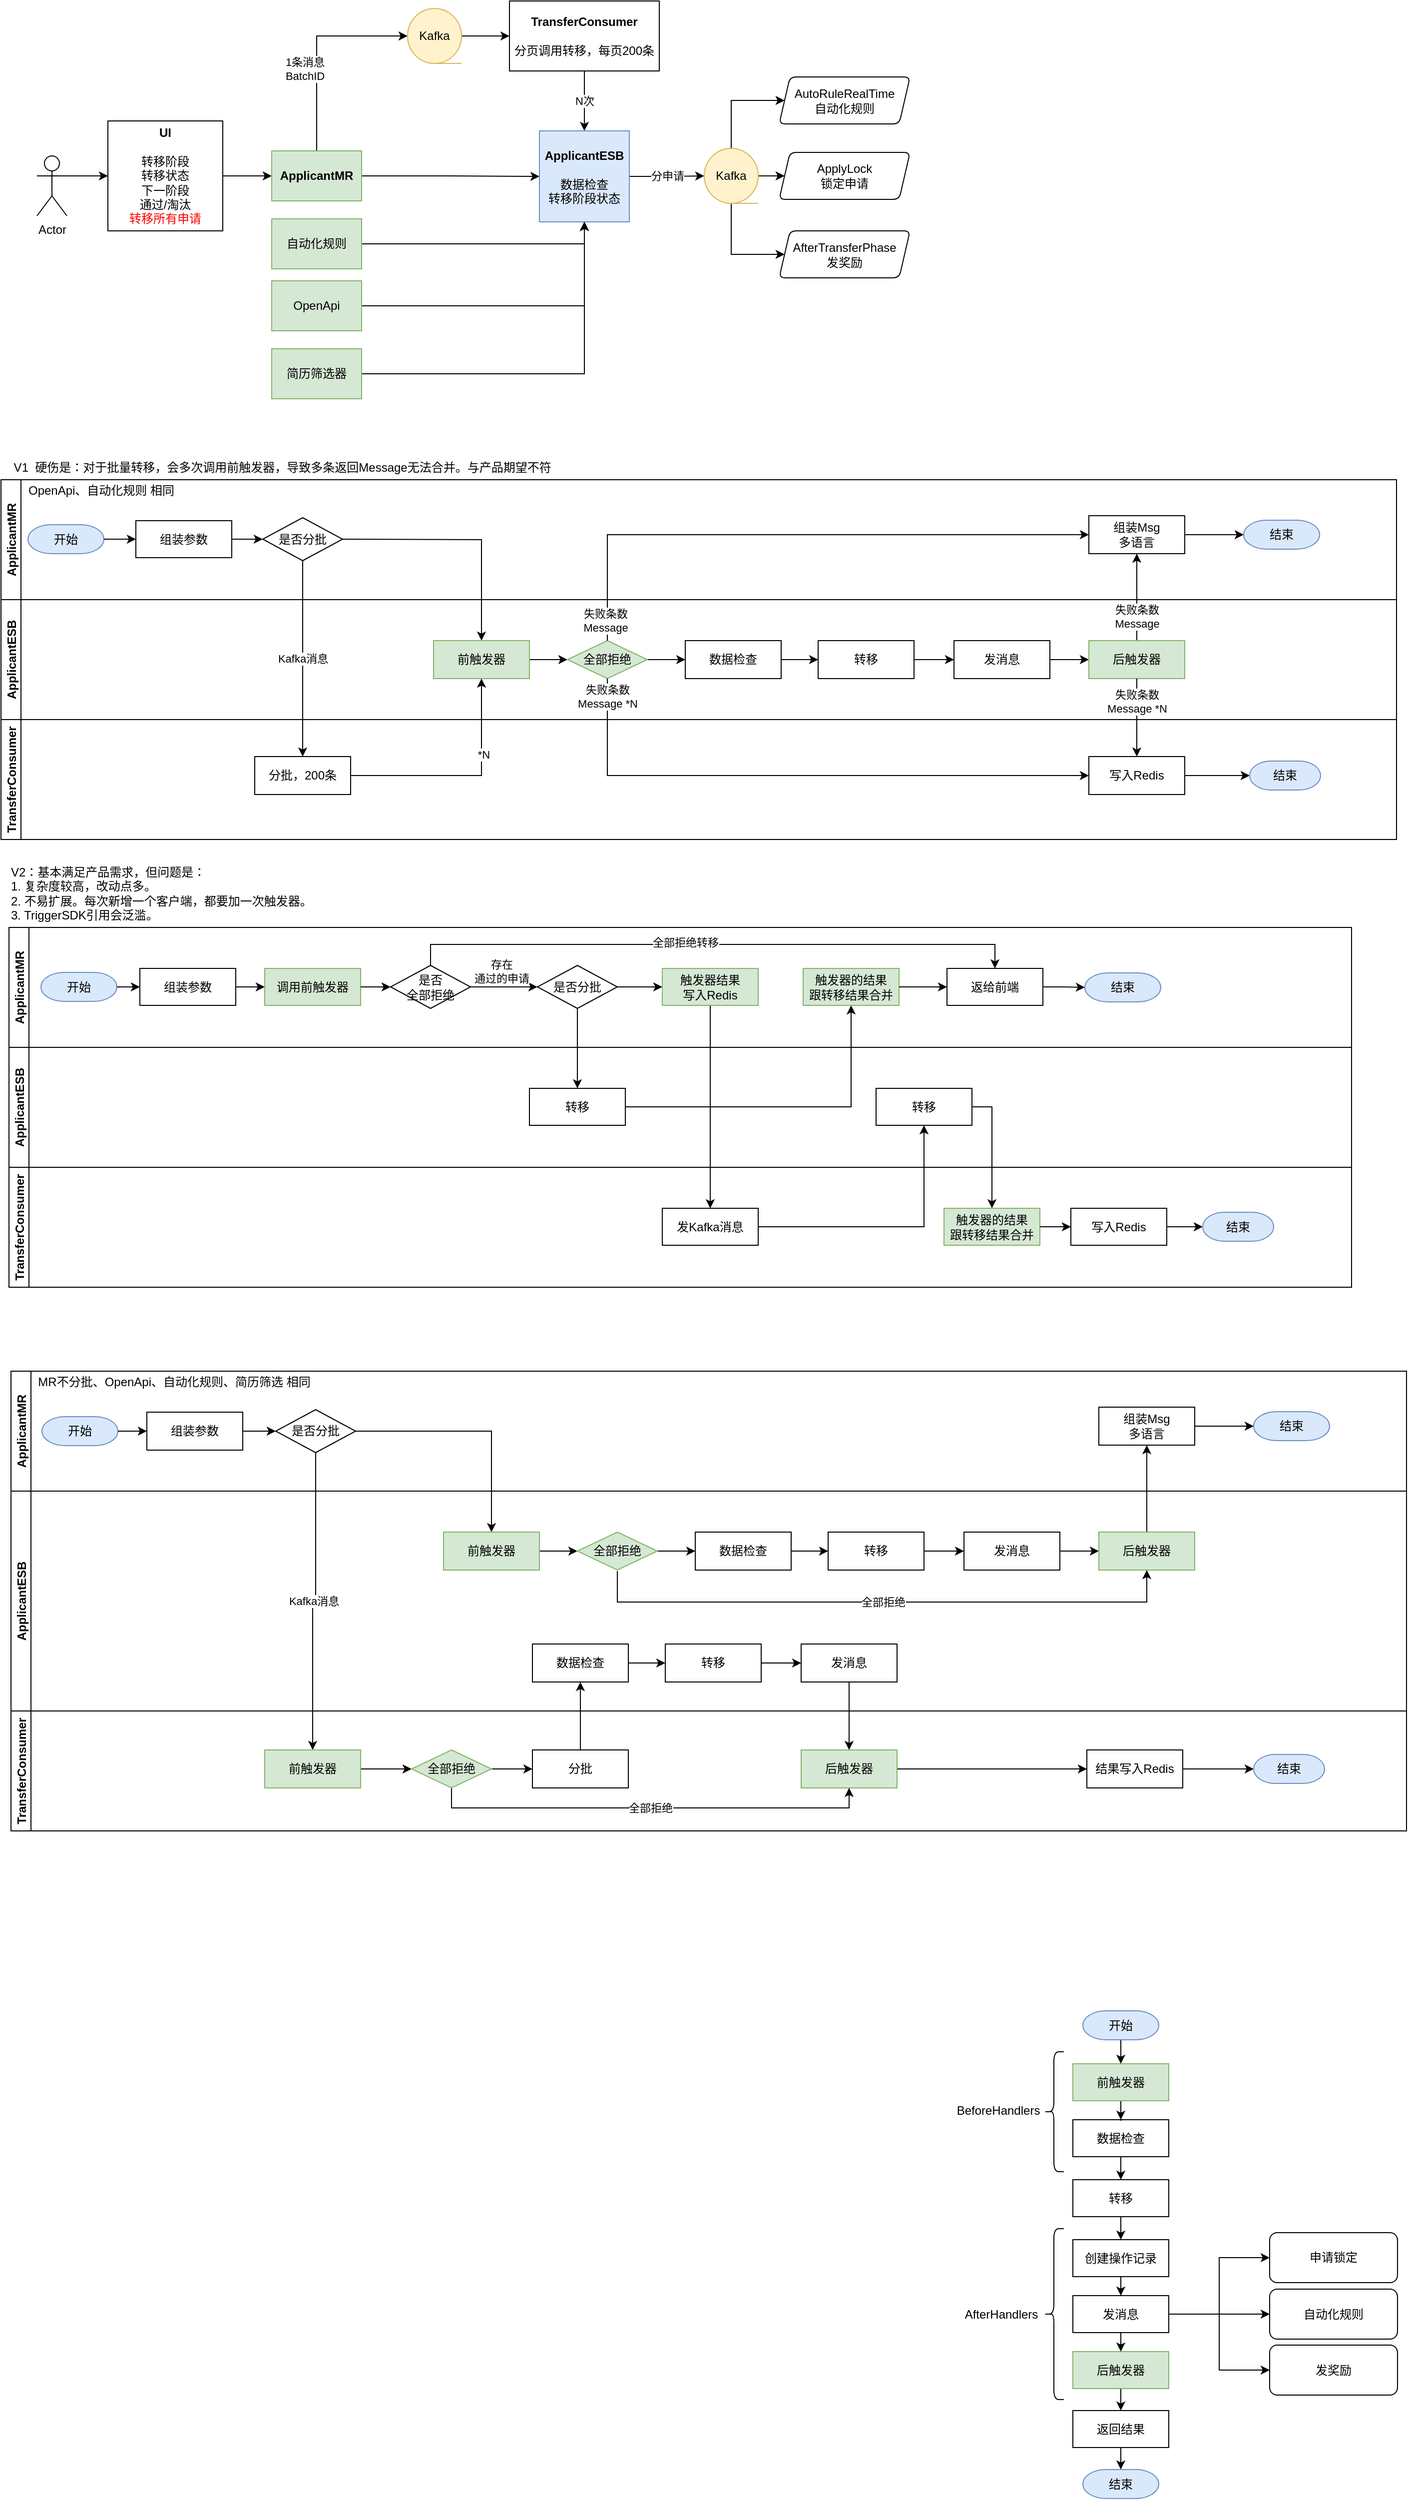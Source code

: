 <mxfile version="14.2.9" type="github">
  <diagram id="pNTDshuj_nLLdsMrF4MN" name="Page-1">
    <mxGraphModel dx="1422" dy="762" grid="0" gridSize="10" guides="1" tooltips="1" connect="1" arrows="1" fold="1" page="1" pageScale="1" pageWidth="2339" pageHeight="3300" math="0" shadow="0">
      <root>
        <mxCell id="0" />
        <mxCell id="1" parent="0" />
        <mxCell id="zR2C9-OfokKpxgEDOuO3-32" style="edgeStyle=orthogonalEdgeStyle;rounded=0;orthogonalLoop=1;jettySize=auto;html=1;exitX=1;exitY=0.333;exitDx=0;exitDy=0;exitPerimeter=0;entryX=0;entryY=0.5;entryDx=0;entryDy=0;" parent="1" source="zR2C9-OfokKpxgEDOuO3-1" target="zR2C9-OfokKpxgEDOuO3-2" edge="1">
          <mxGeometry relative="1" as="geometry" />
        </mxCell>
        <mxCell id="zR2C9-OfokKpxgEDOuO3-1" value="Actor" style="shape=umlActor;verticalLabelPosition=bottom;verticalAlign=top;html=1;outlineConnect=0;" parent="1" vertex="1">
          <mxGeometry x="47" y="335" width="30" height="60" as="geometry" />
        </mxCell>
        <mxCell id="zR2C9-OfokKpxgEDOuO3-21" style="edgeStyle=orthogonalEdgeStyle;rounded=0;orthogonalLoop=1;jettySize=auto;html=1;exitX=1;exitY=0.5;exitDx=0;exitDy=0;entryX=0;entryY=0.5;entryDx=0;entryDy=0;" parent="1" source="zR2C9-OfokKpxgEDOuO3-2" target="zR2C9-OfokKpxgEDOuO3-4" edge="1">
          <mxGeometry relative="1" as="geometry" />
        </mxCell>
        <mxCell id="zR2C9-OfokKpxgEDOuO3-2" value="&lt;b&gt;UI&lt;br&gt;&lt;/b&gt;&lt;br&gt;转移阶段&lt;br&gt;转移状态&lt;br&gt;下一阶段&lt;br&gt;通过/淘汰&lt;br&gt;&lt;font color=&quot;#ff0000&quot;&gt;转移所有申请&lt;/font&gt;" style="rounded=0;whiteSpace=wrap;html=1;" parent="1" vertex="1">
          <mxGeometry x="118" y="300" width="115" height="110" as="geometry" />
        </mxCell>
        <mxCell id="zR2C9-OfokKpxgEDOuO3-7" style="edgeStyle=orthogonalEdgeStyle;rounded=0;orthogonalLoop=1;jettySize=auto;html=1;exitX=0.5;exitY=0;exitDx=0;exitDy=0;entryX=0;entryY=0.5;entryDx=0;entryDy=0;entryPerimeter=0;" parent="1" source="zR2C9-OfokKpxgEDOuO3-4" target="Tq-qdxbZpWR1kkzPCm9U-29" edge="1">
          <mxGeometry relative="1" as="geometry">
            <mxPoint x="440" y="215" as="targetPoint" />
          </mxGeometry>
        </mxCell>
        <mxCell id="zR2C9-OfokKpxgEDOuO3-14" value="1条消息&lt;br&gt;BatchID" style="edgeLabel;html=1;align=center;verticalAlign=middle;resizable=0;points=[];" parent="zR2C9-OfokKpxgEDOuO3-7" vertex="1" connectable="0">
          <mxGeometry x="0.115" y="-1" relative="1" as="geometry">
            <mxPoint x="-12" y="32" as="offset" />
          </mxGeometry>
        </mxCell>
        <mxCell id="zR2C9-OfokKpxgEDOuO3-10" style="edgeStyle=orthogonalEdgeStyle;rounded=0;orthogonalLoop=1;jettySize=auto;html=1;exitX=1;exitY=0.5;exitDx=0;exitDy=0;" parent="1" source="zR2C9-OfokKpxgEDOuO3-4" target="zR2C9-OfokKpxgEDOuO3-9" edge="1">
          <mxGeometry relative="1" as="geometry" />
        </mxCell>
        <mxCell id="zR2C9-OfokKpxgEDOuO3-4" value="&lt;b&gt;ApplicantMR&lt;/b&gt;" style="rounded=0;whiteSpace=wrap;html=1;fillColor=#d5e8d4;strokeColor=#82b366;" parent="1" vertex="1">
          <mxGeometry x="282" y="330" width="90" height="50" as="geometry" />
        </mxCell>
        <mxCell id="zR2C9-OfokKpxgEDOuO3-13" value="N次" style="edgeStyle=orthogonalEdgeStyle;rounded=0;orthogonalLoop=1;jettySize=auto;html=1;exitX=0.5;exitY=1;exitDx=0;exitDy=0;" parent="1" source="zR2C9-OfokKpxgEDOuO3-5" target="zR2C9-OfokKpxgEDOuO3-9" edge="1">
          <mxGeometry relative="1" as="geometry" />
        </mxCell>
        <mxCell id="zR2C9-OfokKpxgEDOuO3-5" value="&lt;b&gt;TransferConsumer&lt;br&gt;&lt;/b&gt;&lt;br&gt;分页调用转移，每页200条" style="rounded=0;whiteSpace=wrap;html=1;" parent="1" vertex="1">
          <mxGeometry x="520" y="180" width="150" height="70" as="geometry" />
        </mxCell>
        <mxCell id="zR2C9-OfokKpxgEDOuO3-22" style="edgeStyle=orthogonalEdgeStyle;rounded=0;orthogonalLoop=1;jettySize=auto;html=1;" parent="1" source="Tq-qdxbZpWR1kkzPCm9U-29" target="zR2C9-OfokKpxgEDOuO3-5" edge="1">
          <mxGeometry relative="1" as="geometry">
            <mxPoint x="490" y="215" as="sourcePoint" />
          </mxGeometry>
        </mxCell>
        <mxCell id="Tq-qdxbZpWR1kkzPCm9U-19" value="分申请" style="edgeStyle=orthogonalEdgeStyle;rounded=0;orthogonalLoop=1;jettySize=auto;html=1;" parent="1" source="zR2C9-OfokKpxgEDOuO3-9" target="Tq-qdxbZpWR1kkzPCm9U-18" edge="1">
          <mxGeometry relative="1" as="geometry" />
        </mxCell>
        <mxCell id="zR2C9-OfokKpxgEDOuO3-9" value="&lt;b&gt;ApplicantESB&lt;/b&gt;&lt;br&gt;&lt;br&gt;数据检查&lt;br&gt;转移阶段状态" style="rounded=0;whiteSpace=wrap;html=1;fillColor=#dae8fc;strokeColor=#6c8ebf;" parent="1" vertex="1">
          <mxGeometry x="550" y="310" width="90" height="91" as="geometry" />
        </mxCell>
        <mxCell id="zR2C9-OfokKpxgEDOuO3-12" style="edgeStyle=orthogonalEdgeStyle;rounded=0;orthogonalLoop=1;jettySize=auto;html=1;exitX=1;exitY=0.5;exitDx=0;exitDy=0;entryX=0.5;entryY=1;entryDx=0;entryDy=0;" parent="1" source="zR2C9-OfokKpxgEDOuO3-11" target="zR2C9-OfokKpxgEDOuO3-9" edge="1">
          <mxGeometry relative="1" as="geometry" />
        </mxCell>
        <mxCell id="zR2C9-OfokKpxgEDOuO3-11" value="自动化规则" style="rounded=0;whiteSpace=wrap;html=1;fillColor=#d5e8d4;strokeColor=#82b366;" parent="1" vertex="1">
          <mxGeometry x="282" y="398" width="90" height="50" as="geometry" />
        </mxCell>
        <mxCell id="zR2C9-OfokKpxgEDOuO3-48" style="edgeStyle=orthogonalEdgeStyle;rounded=0;orthogonalLoop=1;jettySize=auto;html=1;exitX=0.5;exitY=1;exitDx=0;exitDy=0;" parent="1" source="zR2C9-OfokKpxgEDOuO3-35" target="zR2C9-OfokKpxgEDOuO3-36" edge="1">
          <mxGeometry relative="1" as="geometry" />
        </mxCell>
        <mxCell id="zR2C9-OfokKpxgEDOuO3-35" value="数据检查" style="rounded=0;whiteSpace=wrap;html=1;" parent="1" vertex="1">
          <mxGeometry x="1084" y="2300" width="96" height="37" as="geometry" />
        </mxCell>
        <mxCell id="zR2C9-OfokKpxgEDOuO3-49" style="edgeStyle=orthogonalEdgeStyle;rounded=0;orthogonalLoop=1;jettySize=auto;html=1;exitX=0.5;exitY=1;exitDx=0;exitDy=0;" parent="1" source="zR2C9-OfokKpxgEDOuO3-36" target="zR2C9-OfokKpxgEDOuO3-37" edge="1">
          <mxGeometry relative="1" as="geometry" />
        </mxCell>
        <mxCell id="zR2C9-OfokKpxgEDOuO3-36" value="转移" style="rounded=0;whiteSpace=wrap;html=1;" parent="1" vertex="1">
          <mxGeometry x="1084" y="2360" width="96" height="37" as="geometry" />
        </mxCell>
        <mxCell id="zR2C9-OfokKpxgEDOuO3-50" style="edgeStyle=orthogonalEdgeStyle;rounded=0;orthogonalLoop=1;jettySize=auto;html=1;exitX=0.5;exitY=1;exitDx=0;exitDy=0;" parent="1" source="zR2C9-OfokKpxgEDOuO3-37" target="zR2C9-OfokKpxgEDOuO3-38" edge="1">
          <mxGeometry relative="1" as="geometry" />
        </mxCell>
        <mxCell id="zR2C9-OfokKpxgEDOuO3-37" value="创建操作记录" style="rounded=0;whiteSpace=wrap;html=1;" parent="1" vertex="1">
          <mxGeometry x="1084" y="2420" width="96" height="37" as="geometry" />
        </mxCell>
        <mxCell id="zR2C9-OfokKpxgEDOuO3-42" style="edgeStyle=orthogonalEdgeStyle;rounded=0;orthogonalLoop=1;jettySize=auto;html=1;exitX=1;exitY=0.5;exitDx=0;exitDy=0;entryX=0;entryY=0.5;entryDx=0;entryDy=0;" parent="1" source="zR2C9-OfokKpxgEDOuO3-38" target="zR2C9-OfokKpxgEDOuO3-39" edge="1">
          <mxGeometry relative="1" as="geometry" />
        </mxCell>
        <mxCell id="zR2C9-OfokKpxgEDOuO3-43" style="edgeStyle=orthogonalEdgeStyle;rounded=0;orthogonalLoop=1;jettySize=auto;html=1;exitX=1;exitY=0.5;exitDx=0;exitDy=0;entryX=0;entryY=0.5;entryDx=0;entryDy=0;" parent="1" source="zR2C9-OfokKpxgEDOuO3-38" target="zR2C9-OfokKpxgEDOuO3-40" edge="1">
          <mxGeometry relative="1" as="geometry" />
        </mxCell>
        <mxCell id="zR2C9-OfokKpxgEDOuO3-44" style="edgeStyle=orthogonalEdgeStyle;rounded=0;orthogonalLoop=1;jettySize=auto;html=1;exitX=1;exitY=0.5;exitDx=0;exitDy=0;entryX=0;entryY=0.5;entryDx=0;entryDy=0;" parent="1" source="zR2C9-OfokKpxgEDOuO3-38" target="zR2C9-OfokKpxgEDOuO3-41" edge="1">
          <mxGeometry relative="1" as="geometry" />
        </mxCell>
        <mxCell id="zR2C9-OfokKpxgEDOuO3-51" style="edgeStyle=orthogonalEdgeStyle;rounded=0;orthogonalLoop=1;jettySize=auto;html=1;exitX=0.5;exitY=1;exitDx=0;exitDy=0;" parent="1" source="zR2C9-OfokKpxgEDOuO3-38" target="zR2C9-OfokKpxgEDOuO3-46" edge="1">
          <mxGeometry relative="1" as="geometry" />
        </mxCell>
        <mxCell id="zR2C9-OfokKpxgEDOuO3-38" value="发消息" style="rounded=0;whiteSpace=wrap;html=1;" parent="1" vertex="1">
          <mxGeometry x="1084" y="2476" width="96" height="37" as="geometry" />
        </mxCell>
        <mxCell id="zR2C9-OfokKpxgEDOuO3-39" value="申请锁定" style="rounded=1;whiteSpace=wrap;html=1;" parent="1" vertex="1">
          <mxGeometry x="1281" y="2413" width="128" height="50" as="geometry" />
        </mxCell>
        <mxCell id="zR2C9-OfokKpxgEDOuO3-40" value="自动化规则" style="rounded=1;whiteSpace=wrap;html=1;" parent="1" vertex="1">
          <mxGeometry x="1281" y="2469.5" width="128" height="50" as="geometry" />
        </mxCell>
        <mxCell id="zR2C9-OfokKpxgEDOuO3-41" value="发奖励" style="rounded=1;whiteSpace=wrap;html=1;" parent="1" vertex="1">
          <mxGeometry x="1281" y="2525.5" width="128" height="50" as="geometry" />
        </mxCell>
        <mxCell id="zR2C9-OfokKpxgEDOuO3-47" style="edgeStyle=orthogonalEdgeStyle;rounded=0;orthogonalLoop=1;jettySize=auto;html=1;exitX=0.5;exitY=1;exitDx=0;exitDy=0;" parent="1" source="zR2C9-OfokKpxgEDOuO3-45" target="zR2C9-OfokKpxgEDOuO3-35" edge="1">
          <mxGeometry relative="1" as="geometry" />
        </mxCell>
        <mxCell id="zR2C9-OfokKpxgEDOuO3-45" value="前触发器" style="rounded=0;whiteSpace=wrap;html=1;fillColor=#d5e8d4;strokeColor=#82b366;" parent="1" vertex="1">
          <mxGeometry x="1084" y="2244" width="96" height="37" as="geometry" />
        </mxCell>
        <mxCell id="zR2C9-OfokKpxgEDOuO3-54" style="edgeStyle=orthogonalEdgeStyle;rounded=0;orthogonalLoop=1;jettySize=auto;html=1;exitX=0.5;exitY=1;exitDx=0;exitDy=0;entryX=0.5;entryY=0;entryDx=0;entryDy=0;" parent="1" source="zR2C9-OfokKpxgEDOuO3-46" target="zR2C9-OfokKpxgEDOuO3-53" edge="1">
          <mxGeometry relative="1" as="geometry" />
        </mxCell>
        <mxCell id="zR2C9-OfokKpxgEDOuO3-46" value="后触发器" style="rounded=0;whiteSpace=wrap;html=1;fillColor=#d5e8d4;strokeColor=#82b366;" parent="1" vertex="1">
          <mxGeometry x="1084" y="2532" width="96" height="37" as="geometry" />
        </mxCell>
        <mxCell id="Tq-qdxbZpWR1kkzPCm9U-33" value="" style="edgeStyle=orthogonalEdgeStyle;rounded=0;orthogonalLoop=1;jettySize=auto;html=1;" parent="1" source="zR2C9-OfokKpxgEDOuO3-53" target="Tq-qdxbZpWR1kkzPCm9U-32" edge="1">
          <mxGeometry relative="1" as="geometry" />
        </mxCell>
        <mxCell id="zR2C9-OfokKpxgEDOuO3-53" value="返回结果" style="rounded=0;whiteSpace=wrap;html=1;" parent="1" vertex="1">
          <mxGeometry x="1084" y="2591" width="96" height="37" as="geometry" />
        </mxCell>
        <mxCell id="Tq-qdxbZpWR1kkzPCm9U-14" value="" style="edgeStyle=orthogonalEdgeStyle;rounded=0;orthogonalLoop=1;jettySize=auto;html=1;" parent="1" source="Tq-qdxbZpWR1kkzPCm9U-13" target="zR2C9-OfokKpxgEDOuO3-45" edge="1">
          <mxGeometry relative="1" as="geometry" />
        </mxCell>
        <mxCell id="Tq-qdxbZpWR1kkzPCm9U-13" value="开始" style="strokeWidth=1;html=1;shape=mxgraph.flowchart.terminator;whiteSpace=wrap;rounded=0;fillColor=#dae8fc;strokeColor=#6c8ebf;" parent="1" vertex="1">
          <mxGeometry x="1094" y="2191" width="76" height="29" as="geometry" />
        </mxCell>
        <mxCell id="Tq-qdxbZpWR1kkzPCm9U-25" style="edgeStyle=orthogonalEdgeStyle;rounded=0;orthogonalLoop=1;jettySize=auto;html=1;exitX=0.5;exitY=0;exitDx=0;exitDy=0;exitPerimeter=0;entryX=0;entryY=0.5;entryDx=0;entryDy=0;" parent="1" source="Tq-qdxbZpWR1kkzPCm9U-18" target="Tq-qdxbZpWR1kkzPCm9U-20" edge="1">
          <mxGeometry relative="1" as="geometry">
            <Array as="points">
              <mxPoint x="742" y="280" />
            </Array>
          </mxGeometry>
        </mxCell>
        <mxCell id="Tq-qdxbZpWR1kkzPCm9U-26" value="" style="edgeStyle=orthogonalEdgeStyle;rounded=0;orthogonalLoop=1;jettySize=auto;html=1;" parent="1" source="Tq-qdxbZpWR1kkzPCm9U-18" target="Tq-qdxbZpWR1kkzPCm9U-22" edge="1">
          <mxGeometry relative="1" as="geometry" />
        </mxCell>
        <mxCell id="Tq-qdxbZpWR1kkzPCm9U-28" style="edgeStyle=orthogonalEdgeStyle;rounded=0;orthogonalLoop=1;jettySize=auto;html=1;exitX=0.5;exitY=1;exitDx=0;exitDy=0;exitPerimeter=0;entryX=0;entryY=0.5;entryDx=0;entryDy=0;" parent="1" source="Tq-qdxbZpWR1kkzPCm9U-18" target="Tq-qdxbZpWR1kkzPCm9U-23" edge="1">
          <mxGeometry relative="1" as="geometry">
            <Array as="points">
              <mxPoint x="742" y="434" />
            </Array>
          </mxGeometry>
        </mxCell>
        <mxCell id="Tq-qdxbZpWR1kkzPCm9U-18" value="Kafka" style="strokeWidth=1;html=1;shape=mxgraph.flowchart.sequential_data;whiteSpace=wrap;rounded=0;fillColor=#fff2cc;strokeColor=#d6b656;" parent="1" vertex="1">
          <mxGeometry x="715" y="327.5" width="54" height="55" as="geometry" />
        </mxCell>
        <mxCell id="Tq-qdxbZpWR1kkzPCm9U-20" value="&lt;span&gt;AutoRuleRealTime&lt;br&gt;自动化规则&lt;br&gt;&lt;/span&gt;" style="shape=parallelogram;html=1;strokeWidth=1;perimeter=parallelogramPerimeter;whiteSpace=wrap;rounded=1;arcSize=12;size=0.083;" parent="1" vertex="1">
          <mxGeometry x="790" y="256" width="131" height="47" as="geometry" />
        </mxCell>
        <mxCell id="Tq-qdxbZpWR1kkzPCm9U-22" value="&lt;span style=&quot;text-align: left&quot;&gt;ApplyLock&lt;br&gt;锁定申请&lt;br&gt;&lt;/span&gt;" style="shape=parallelogram;html=1;strokeWidth=1;perimeter=parallelogramPerimeter;whiteSpace=wrap;rounded=1;arcSize=12;size=0.083;" parent="1" vertex="1">
          <mxGeometry x="790" y="331.5" width="131" height="47" as="geometry" />
        </mxCell>
        <mxCell id="Tq-qdxbZpWR1kkzPCm9U-23" value="AfterTransferPhase&lt;br&gt;发奖励" style="shape=parallelogram;html=1;strokeWidth=1;perimeter=parallelogramPerimeter;whiteSpace=wrap;rounded=1;arcSize=12;size=0.083;" parent="1" vertex="1">
          <mxGeometry x="790" y="410" width="131" height="47" as="geometry" />
        </mxCell>
        <mxCell id="Tq-qdxbZpWR1kkzPCm9U-29" value="Kafka" style="strokeWidth=1;html=1;shape=mxgraph.flowchart.sequential_data;whiteSpace=wrap;rounded=0;fillColor=#fff2cc;strokeColor=#d6b656;" parent="1" vertex="1">
          <mxGeometry x="418" y="187.5" width="54" height="55" as="geometry" />
        </mxCell>
        <mxCell id="Tq-qdxbZpWR1kkzPCm9U-32" value="结束" style="strokeWidth=1;html=1;shape=mxgraph.flowchart.terminator;whiteSpace=wrap;rounded=0;fillColor=#dae8fc;strokeColor=#6c8ebf;" parent="1" vertex="1">
          <mxGeometry x="1094" y="2650" width="76" height="29" as="geometry" />
        </mxCell>
        <mxCell id="iPtqz-g4_fZ4g8SLzUmV-1" value="" style="shape=curlyBracket;whiteSpace=wrap;html=1;rounded=1;size=0.5;" parent="1" vertex="1">
          <mxGeometry x="1055" y="2232" width="20" height="120" as="geometry" />
        </mxCell>
        <mxCell id="iPtqz-g4_fZ4g8SLzUmV-2" value="BeforeHandlers" style="text;html=1;align=center;verticalAlign=middle;resizable=0;points=[];autosize=1;" parent="1" vertex="1">
          <mxGeometry x="962" y="2282" width="93" height="18" as="geometry" />
        </mxCell>
        <mxCell id="iPtqz-g4_fZ4g8SLzUmV-3" value="" style="shape=curlyBracket;whiteSpace=wrap;html=1;rounded=1;size=0.5;" parent="1" vertex="1">
          <mxGeometry x="1055" y="2409" width="20" height="171" as="geometry" />
        </mxCell>
        <mxCell id="iPtqz-g4_fZ4g8SLzUmV-4" value="AfterHandlers" style="text;html=1;align=center;verticalAlign=middle;resizable=0;points=[];autosize=1;" parent="1" vertex="1">
          <mxGeometry x="970" y="2485.5" width="83" height="18" as="geometry" />
        </mxCell>
        <mxCell id="GrQx5yZGlA07eeH8-NgG-53" value="" style="edgeStyle=orthogonalEdgeStyle;rounded=0;orthogonalLoop=1;jettySize=auto;html=1;exitX=1;exitY=0.5;exitDx=0;exitDy=0;" parent="1" source="GrQx5yZGlA07eeH8-NgG-8" target="GrQx5yZGlA07eeH8-NgG-10" edge="1">
          <mxGeometry relative="1" as="geometry">
            <mxPoint x="697" y="1287" as="sourcePoint" />
          </mxGeometry>
        </mxCell>
        <mxCell id="GrQx5yZGlA07eeH8-NgG-52" value="" style="edgeStyle=orthogonalEdgeStyle;rounded=0;orthogonalLoop=1;jettySize=auto;html=1;" parent="1" source="GrQx5yZGlA07eeH8-NgG-23" target="GrQx5yZGlA07eeH8-NgG-8" edge="1">
          <mxGeometry relative="1" as="geometry" />
        </mxCell>
        <mxCell id="GrQx5yZGlA07eeH8-NgG-60" value="" style="edgeStyle=orthogonalEdgeStyle;rounded=0;orthogonalLoop=1;jettySize=auto;html=1;" parent="1" source="GrQx5yZGlA07eeH8-NgG-26" target="GrQx5yZGlA07eeH8-NgG-28" edge="1">
          <mxGeometry relative="1" as="geometry" />
        </mxCell>
        <mxCell id="GrQx5yZGlA07eeH8-NgG-61" value="" style="edgeStyle=orthogonalEdgeStyle;rounded=0;orthogonalLoop=1;jettySize=auto;html=1;entryX=0.5;entryY=1;entryDx=0;entryDy=0;" parent="1" source="GrQx5yZGlA07eeH8-NgG-28" target="GrQx5yZGlA07eeH8-NgG-39" edge="1">
          <mxGeometry relative="1" as="geometry" />
        </mxCell>
        <mxCell id="GrQx5yZGlA07eeH8-NgG-62" value="" style="edgeStyle=orthogonalEdgeStyle;rounded=0;orthogonalLoop=1;jettySize=auto;html=1;exitX=1;exitY=0.5;exitDx=0;exitDy=0;" parent="1" source="GrQx5yZGlA07eeH8-NgG-39" target="GrQx5yZGlA07eeH8-NgG-41" edge="1">
          <mxGeometry relative="1" as="geometry" />
        </mxCell>
        <mxCell id="f2J-3M7rYy_mJM9Wlfbg-1" value="ApplicantMR" style="swimlane;startSize=20;horizontal=0;" parent="1" vertex="1">
          <mxGeometry x="19" y="1107" width="1344" height="120" as="geometry">
            <mxRectangle x="19" y="1107" width="24" height="94" as="alternateBounds" />
          </mxGeometry>
        </mxCell>
        <mxCell id="GrQx5yZGlA07eeH8-NgG-1" value="开始" style="strokeWidth=1;html=1;shape=mxgraph.flowchart.terminator;whiteSpace=wrap;rounded=0;fillColor=#dae8fc;strokeColor=#6c8ebf;" parent="f2J-3M7rYy_mJM9Wlfbg-1" vertex="1">
          <mxGeometry x="32" y="45" width="76" height="29" as="geometry" />
        </mxCell>
        <mxCell id="GrQx5yZGlA07eeH8-NgG-3" value="组装参数" style="rounded=0;whiteSpace=wrap;html=1;" parent="f2J-3M7rYy_mJM9Wlfbg-1" vertex="1">
          <mxGeometry x="131" y="41" width="96" height="37" as="geometry" />
        </mxCell>
        <mxCell id="GrQx5yZGlA07eeH8-NgG-49" value="" style="edgeStyle=orthogonalEdgeStyle;rounded=0;orthogonalLoop=1;jettySize=auto;html=1;" parent="f2J-3M7rYy_mJM9Wlfbg-1" source="GrQx5yZGlA07eeH8-NgG-1" target="GrQx5yZGlA07eeH8-NgG-3" edge="1">
          <mxGeometry relative="1" as="geometry" />
        </mxCell>
        <mxCell id="GrQx5yZGlA07eeH8-NgG-2" value="调用前触发器" style="rounded=0;whiteSpace=wrap;html=1;fillColor=#d5e8d4;strokeColor=#82b366;" parent="f2J-3M7rYy_mJM9Wlfbg-1" vertex="1">
          <mxGeometry x="256" y="41" width="96" height="37" as="geometry" />
        </mxCell>
        <mxCell id="GrQx5yZGlA07eeH8-NgG-50" value="" style="edgeStyle=orthogonalEdgeStyle;rounded=0;orthogonalLoop=1;jettySize=auto;html=1;" parent="f2J-3M7rYy_mJM9Wlfbg-1" source="GrQx5yZGlA07eeH8-NgG-3" target="GrQx5yZGlA07eeH8-NgG-2" edge="1">
          <mxGeometry relative="1" as="geometry" />
        </mxCell>
        <mxCell id="GrQx5yZGlA07eeH8-NgG-6" value="是否&lt;br&gt;全部拒绝" style="rhombus;whiteSpace=wrap;html=1;" parent="f2J-3M7rYy_mJM9Wlfbg-1" vertex="1">
          <mxGeometry x="382" y="38" width="80" height="43" as="geometry" />
        </mxCell>
        <mxCell id="GrQx5yZGlA07eeH8-NgG-51" value="" style="edgeStyle=orthogonalEdgeStyle;rounded=0;orthogonalLoop=1;jettySize=auto;html=1;" parent="f2J-3M7rYy_mJM9Wlfbg-1" source="GrQx5yZGlA07eeH8-NgG-2" target="GrQx5yZGlA07eeH8-NgG-6" edge="1">
          <mxGeometry relative="1" as="geometry" />
        </mxCell>
        <mxCell id="GrQx5yZGlA07eeH8-NgG-23" value="是否分批" style="rhombus;whiteSpace=wrap;html=1;" parent="f2J-3M7rYy_mJM9Wlfbg-1" vertex="1">
          <mxGeometry x="529" y="38" width="80" height="43" as="geometry" />
        </mxCell>
        <mxCell id="GrQx5yZGlA07eeH8-NgG-31" value="存在&lt;br&gt;通过的申请" style="edgeStyle=orthogonalEdgeStyle;rounded=0;orthogonalLoop=1;jettySize=auto;html=1;exitX=1;exitY=0.5;exitDx=0;exitDy=0;" parent="f2J-3M7rYy_mJM9Wlfbg-1" source="GrQx5yZGlA07eeH8-NgG-6" target="GrQx5yZGlA07eeH8-NgG-23" edge="1">
          <mxGeometry x="-0.091" y="16" relative="1" as="geometry">
            <mxPoint x="205" y="58" as="sourcePoint" />
            <mxPoint as="offset" />
          </mxGeometry>
        </mxCell>
        <mxCell id="GrQx5yZGlA07eeH8-NgG-26" value="触发器结果&lt;br&gt;写入Redis" style="rounded=0;whiteSpace=wrap;html=1;fillColor=#d5e8d4;strokeColor=#82b366;" parent="f2J-3M7rYy_mJM9Wlfbg-1" vertex="1">
          <mxGeometry x="654" y="41" width="96" height="37" as="geometry" />
        </mxCell>
        <mxCell id="GrQx5yZGlA07eeH8-NgG-59" style="edgeStyle=orthogonalEdgeStyle;rounded=0;orthogonalLoop=1;jettySize=auto;html=1;exitX=1;exitY=0.5;exitDx=0;exitDy=0;entryX=0;entryY=0.5;entryDx=0;entryDy=0;" parent="f2J-3M7rYy_mJM9Wlfbg-1" source="GrQx5yZGlA07eeH8-NgG-23" target="GrQx5yZGlA07eeH8-NgG-26" edge="1">
          <mxGeometry relative="1" as="geometry" />
        </mxCell>
        <mxCell id="GrQx5yZGlA07eeH8-NgG-10" value="触发器的结果&lt;br&gt;跟转移结果合并" style="rounded=0;whiteSpace=wrap;html=1;fillColor=#d5e8d4;strokeColor=#82b366;" parent="f2J-3M7rYy_mJM9Wlfbg-1" vertex="1">
          <mxGeometry x="795" y="41" width="96" height="37" as="geometry" />
        </mxCell>
        <mxCell id="GrQx5yZGlA07eeH8-NgG-54" style="edgeStyle=orthogonalEdgeStyle;rounded=0;orthogonalLoop=1;jettySize=auto;html=1;exitX=0.5;exitY=0;exitDx=0;exitDy=0;entryX=0.5;entryY=0;entryDx=0;entryDy=0;" parent="f2J-3M7rYy_mJM9Wlfbg-1" source="GrQx5yZGlA07eeH8-NgG-6" target="GrQx5yZGlA07eeH8-NgG-43" edge="1">
          <mxGeometry relative="1" as="geometry">
            <Array as="points">
              <mxPoint x="422" y="17" />
              <mxPoint x="987" y="17" />
            </Array>
            <mxPoint x="993" y="41" as="targetPoint" />
          </mxGeometry>
        </mxCell>
        <mxCell id="GrQx5yZGlA07eeH8-NgG-55" value="全部拒绝转移" style="edgeLabel;html=1;align=center;verticalAlign=middle;resizable=0;points=[];" parent="GrQx5yZGlA07eeH8-NgG-54" vertex="1" connectable="0">
          <mxGeometry x="-0.095" y="2" relative="1" as="geometry">
            <mxPoint as="offset" />
          </mxGeometry>
        </mxCell>
        <mxCell id="GrQx5yZGlA07eeH8-NgG-66" value="" style="edgeStyle=orthogonalEdgeStyle;rounded=0;orthogonalLoop=1;jettySize=auto;html=1;" parent="f2J-3M7rYy_mJM9Wlfbg-1" source="GrQx5yZGlA07eeH8-NgG-10" target="GrQx5yZGlA07eeH8-NgG-43" edge="1">
          <mxGeometry relative="1" as="geometry">
            <mxPoint x="945" y="59.5" as="targetPoint" />
          </mxGeometry>
        </mxCell>
        <mxCell id="GrQx5yZGlA07eeH8-NgG-43" value="返给前端" style="rounded=0;whiteSpace=wrap;html=1;" parent="f2J-3M7rYy_mJM9Wlfbg-1" vertex="1">
          <mxGeometry x="939" y="41" width="96" height="37" as="geometry" />
        </mxCell>
        <mxCell id="GrQx5yZGlA07eeH8-NgG-57" value="结束" style="strokeWidth=1;html=1;shape=mxgraph.flowchart.terminator;whiteSpace=wrap;rounded=0;fillColor=#dae8fc;strokeColor=#6c8ebf;" parent="f2J-3M7rYy_mJM9Wlfbg-1" vertex="1">
          <mxGeometry x="1077" y="45.5" width="76" height="29" as="geometry" />
        </mxCell>
        <mxCell id="GrQx5yZGlA07eeH8-NgG-58" value="" style="edgeStyle=orthogonalEdgeStyle;rounded=0;orthogonalLoop=1;jettySize=auto;html=1;" parent="f2J-3M7rYy_mJM9Wlfbg-1" source="GrQx5yZGlA07eeH8-NgG-43" target="GrQx5yZGlA07eeH8-NgG-57" edge="1">
          <mxGeometry relative="1" as="geometry" />
        </mxCell>
        <mxCell id="f2J-3M7rYy_mJM9Wlfbg-3" value="ApplicantESB" style="swimlane;startSize=20;horizontal=0;" parent="1" vertex="1">
          <mxGeometry x="19" y="1227" width="1344" height="120" as="geometry">
            <mxRectangle x="19" y="1227" width="24" height="100" as="alternateBounds" />
          </mxGeometry>
        </mxCell>
        <mxCell id="GrQx5yZGlA07eeH8-NgG-8" value="转移" style="rounded=0;whiteSpace=wrap;html=1;" parent="f2J-3M7rYy_mJM9Wlfbg-3" vertex="1">
          <mxGeometry x="521" y="41" width="96" height="37" as="geometry" />
        </mxCell>
        <mxCell id="GrQx5yZGlA07eeH8-NgG-39" value="转移" style="rounded=0;whiteSpace=wrap;html=1;" parent="f2J-3M7rYy_mJM9Wlfbg-3" vertex="1">
          <mxGeometry x="868" y="41" width="96" height="37" as="geometry" />
        </mxCell>
        <mxCell id="f2J-3M7rYy_mJM9Wlfbg-4" value="TransferConsumer" style="swimlane;startSize=20;horizontal=0;" parent="1" vertex="1">
          <mxGeometry x="19" y="1347" width="1344" height="120" as="geometry">
            <mxRectangle x="19" y="1347" width="24" height="128" as="alternateBounds" />
          </mxGeometry>
        </mxCell>
        <mxCell id="GrQx5yZGlA07eeH8-NgG-28" value="发Kafka消息" style="rounded=0;whiteSpace=wrap;html=1;" parent="f2J-3M7rYy_mJM9Wlfbg-4" vertex="1">
          <mxGeometry x="654" y="41" width="96" height="37" as="geometry" />
        </mxCell>
        <mxCell id="GrQx5yZGlA07eeH8-NgG-41" value="触发器的结果&lt;br&gt;跟转移结果合并" style="rounded=0;whiteSpace=wrap;html=1;fillColor=#d5e8d4;strokeColor=#82b366;" parent="f2J-3M7rYy_mJM9Wlfbg-4" vertex="1">
          <mxGeometry x="936" y="41" width="96" height="37" as="geometry" />
        </mxCell>
        <mxCell id="GrQx5yZGlA07eeH8-NgG-44" value="写入Redis" style="rounded=0;whiteSpace=wrap;html=1;" parent="f2J-3M7rYy_mJM9Wlfbg-4" vertex="1">
          <mxGeometry x="1063" y="41" width="96" height="37" as="geometry" />
        </mxCell>
        <mxCell id="GrQx5yZGlA07eeH8-NgG-63" value="" style="edgeStyle=orthogonalEdgeStyle;rounded=0;orthogonalLoop=1;jettySize=auto;html=1;" parent="f2J-3M7rYy_mJM9Wlfbg-4" source="GrQx5yZGlA07eeH8-NgG-41" target="GrQx5yZGlA07eeH8-NgG-44" edge="1">
          <mxGeometry relative="1" as="geometry" />
        </mxCell>
        <mxCell id="GrQx5yZGlA07eeH8-NgG-69" value="" style="edgeStyle=orthogonalEdgeStyle;rounded=0;orthogonalLoop=1;jettySize=auto;html=1;" parent="f2J-3M7rYy_mJM9Wlfbg-4" source="GrQx5yZGlA07eeH8-NgG-44" target="f2J-3M7rYy_mJM9Wlfbg-5" edge="1">
          <mxGeometry relative="1" as="geometry">
            <mxPoint x="1192" y="59.5" as="targetPoint" />
          </mxGeometry>
        </mxCell>
        <mxCell id="f2J-3M7rYy_mJM9Wlfbg-5" value="结束" style="strokeWidth=1;html=1;shape=mxgraph.flowchart.terminator;whiteSpace=wrap;rounded=0;fillColor=#dae8fc;strokeColor=#6c8ebf;" parent="f2J-3M7rYy_mJM9Wlfbg-4" vertex="1">
          <mxGeometry x="1195" y="45" width="71" height="29" as="geometry" />
        </mxCell>
        <mxCell id="bgw_qI_3XdFX-O5FHtpf-2" style="edgeStyle=orthogonalEdgeStyle;rounded=0;orthogonalLoop=1;jettySize=auto;html=1;exitX=1;exitY=0.5;exitDx=0;exitDy=0;" parent="1" source="bgw_qI_3XdFX-O5FHtpf-1" target="zR2C9-OfokKpxgEDOuO3-9" edge="1">
          <mxGeometry relative="1" as="geometry" />
        </mxCell>
        <mxCell id="bgw_qI_3XdFX-O5FHtpf-1" value="OpenApi" style="rounded=0;whiteSpace=wrap;html=1;fillColor=#d5e8d4;strokeColor=#82b366;" parent="1" vertex="1">
          <mxGeometry x="282" y="460" width="90" height="50" as="geometry" />
        </mxCell>
        <mxCell id="bgw_qI_3XdFX-O5FHtpf-3" value="" style="edgeStyle=orthogonalEdgeStyle;rounded=0;orthogonalLoop=1;jettySize=auto;html=1;entryX=0.5;entryY=1;entryDx=0;entryDy=0;exitX=0.5;exitY=0;exitDx=0;exitDy=0;" parent="1" source="bgw_qI_3XdFX-O5FHtpf-65" target="bgw_qI_3XdFX-O5FHtpf-25" edge="1">
          <mxGeometry relative="1" as="geometry">
            <mxPoint x="1134" y="839" as="sourcePoint" />
            <mxPoint x="854" y="737" as="targetPoint" />
          </mxGeometry>
        </mxCell>
        <mxCell id="bgw_qI_3XdFX-O5FHtpf-64" value="失败条数&lt;br&gt;Message" style="edgeLabel;html=1;align=center;verticalAlign=middle;resizable=0;points=[];" parent="bgw_qI_3XdFX-O5FHtpf-3" vertex="1" connectable="0">
          <mxGeometry x="-0.286" y="1" relative="1" as="geometry">
            <mxPoint x="1" y="7" as="offset" />
          </mxGeometry>
        </mxCell>
        <mxCell id="bgw_qI_3XdFX-O5FHtpf-4" value="" style="edgeStyle=orthogonalEdgeStyle;rounded=0;orthogonalLoop=1;jettySize=auto;html=1;exitX=1;exitY=0.5;exitDx=0;exitDy=0;" parent="1" source="bgw_qI_3XdFX-O5FHtpf-16" target="bgw_qI_3XdFX-O5FHtpf-30" edge="1">
          <mxGeometry relative="1" as="geometry">
            <Array as="points">
              <mxPoint x="358" y="719" />
              <mxPoint x="470" y="719" />
            </Array>
          </mxGeometry>
        </mxCell>
        <mxCell id="bgw_qI_3XdFX-O5FHtpf-5" value="Kafka消息" style="edgeStyle=orthogonalEdgeStyle;rounded=0;orthogonalLoop=1;jettySize=auto;html=1;exitX=0.5;exitY=1;exitDx=0;exitDy=0;" parent="1" source="bgw_qI_3XdFX-O5FHtpf-16" target="bgw_qI_3XdFX-O5FHtpf-33" edge="1">
          <mxGeometry relative="1" as="geometry">
            <mxPoint x="713" y="737" as="sourcePoint" />
          </mxGeometry>
        </mxCell>
        <mxCell id="bgw_qI_3XdFX-O5FHtpf-8" value="ApplicantMR" style="swimlane;startSize=20;horizontal=0;" parent="1" vertex="1">
          <mxGeometry x="11" y="659" width="1397" height="120" as="geometry" />
        </mxCell>
        <mxCell id="bgw_qI_3XdFX-O5FHtpf-9" value="开始" style="strokeWidth=1;html=1;shape=mxgraph.flowchart.terminator;whiteSpace=wrap;rounded=0;fillColor=#dae8fc;strokeColor=#6c8ebf;" parent="bgw_qI_3XdFX-O5FHtpf-8" vertex="1">
          <mxGeometry x="27" y="45" width="76" height="29" as="geometry" />
        </mxCell>
        <mxCell id="bgw_qI_3XdFX-O5FHtpf-10" value="组装参数" style="rounded=0;whiteSpace=wrap;html=1;" parent="bgw_qI_3XdFX-O5FHtpf-8" vertex="1">
          <mxGeometry x="135" y="41" width="96" height="37" as="geometry" />
        </mxCell>
        <mxCell id="bgw_qI_3XdFX-O5FHtpf-11" value="" style="edgeStyle=orthogonalEdgeStyle;rounded=0;orthogonalLoop=1;jettySize=auto;html=1;" parent="bgw_qI_3XdFX-O5FHtpf-8" source="bgw_qI_3XdFX-O5FHtpf-9" target="bgw_qI_3XdFX-O5FHtpf-10" edge="1">
          <mxGeometry relative="1" as="geometry" />
        </mxCell>
        <mxCell id="bgw_qI_3XdFX-O5FHtpf-13" value="" style="edgeStyle=orthogonalEdgeStyle;rounded=0;orthogonalLoop=1;jettySize=auto;html=1;" parent="bgw_qI_3XdFX-O5FHtpf-8" source="bgw_qI_3XdFX-O5FHtpf-10" target="bgw_qI_3XdFX-O5FHtpf-16" edge="1">
          <mxGeometry relative="1" as="geometry">
            <mxPoint x="256" y="59.5" as="targetPoint" />
          </mxGeometry>
        </mxCell>
        <mxCell id="bgw_qI_3XdFX-O5FHtpf-16" value="是否分批" style="rhombus;whiteSpace=wrap;html=1;" parent="bgw_qI_3XdFX-O5FHtpf-8" vertex="1">
          <mxGeometry x="262" y="38" width="80" height="43" as="geometry" />
        </mxCell>
        <mxCell id="bgw_qI_3XdFX-O5FHtpf-25" value="组装Msg&lt;br&gt;多语言" style="rounded=0;whiteSpace=wrap;html=1;" parent="bgw_qI_3XdFX-O5FHtpf-8" vertex="1">
          <mxGeometry x="1089" y="36" width="96" height="38" as="geometry" />
        </mxCell>
        <mxCell id="bgw_qI_3XdFX-O5FHtpf-27" value="结束" style="strokeWidth=1;html=1;shape=mxgraph.flowchart.terminator;whiteSpace=wrap;rounded=0;fillColor=#dae8fc;strokeColor=#6c8ebf;" parent="bgw_qI_3XdFX-O5FHtpf-8" vertex="1">
          <mxGeometry x="1244" y="40.5" width="76" height="29" as="geometry" />
        </mxCell>
        <mxCell id="bgw_qI_3XdFX-O5FHtpf-28" value="" style="edgeStyle=orthogonalEdgeStyle;rounded=0;orthogonalLoop=1;jettySize=auto;html=1;" parent="bgw_qI_3XdFX-O5FHtpf-8" source="bgw_qI_3XdFX-O5FHtpf-25" target="bgw_qI_3XdFX-O5FHtpf-27" edge="1">
          <mxGeometry relative="1" as="geometry" />
        </mxCell>
        <mxCell id="bgw_qI_3XdFX-O5FHtpf-68" value="OpenApi、自动化规则 相同" style="text;html=1;align=center;verticalAlign=middle;resizable=0;points=[];autosize=1;" parent="bgw_qI_3XdFX-O5FHtpf-8" vertex="1">
          <mxGeometry x="22" y="2" width="156" height="18" as="geometry" />
        </mxCell>
        <mxCell id="bgw_qI_3XdFX-O5FHtpf-29" value="ApplicantESB" style="swimlane;startSize=20;horizontal=0;" parent="1" vertex="1">
          <mxGeometry x="11" y="779" width="1397" height="120" as="geometry" />
        </mxCell>
        <mxCell id="bgw_qI_3XdFX-O5FHtpf-53" style="edgeStyle=orthogonalEdgeStyle;rounded=0;orthogonalLoop=1;jettySize=auto;html=1;exitX=1;exitY=0.5;exitDx=0;exitDy=0;" parent="bgw_qI_3XdFX-O5FHtpf-29" source="bgw_qI_3XdFX-O5FHtpf-30" target="bgw_qI_3XdFX-O5FHtpf-52" edge="1">
          <mxGeometry relative="1" as="geometry" />
        </mxCell>
        <mxCell id="bgw_qI_3XdFX-O5FHtpf-30" value="前触发器" style="rounded=0;whiteSpace=wrap;html=1;fillColor=#d5e8d4;strokeColor=#82b366;" parent="bgw_qI_3XdFX-O5FHtpf-29" vertex="1">
          <mxGeometry x="433" y="41" width="96" height="38" as="geometry" />
        </mxCell>
        <mxCell id="bgw_qI_3XdFX-O5FHtpf-50" style="edgeStyle=orthogonalEdgeStyle;rounded=0;orthogonalLoop=1;jettySize=auto;html=1;exitX=1;exitY=0.5;exitDx=0;exitDy=0;" parent="bgw_qI_3XdFX-O5FHtpf-29" source="bgw_qI_3XdFX-O5FHtpf-44" target="bgw_qI_3XdFX-O5FHtpf-48" edge="1">
          <mxGeometry relative="1" as="geometry" />
        </mxCell>
        <mxCell id="bgw_qI_3XdFX-O5FHtpf-44" value="转移" style="rounded=0;whiteSpace=wrap;html=1;" parent="bgw_qI_3XdFX-O5FHtpf-29" vertex="1">
          <mxGeometry x="818" y="41" width="96" height="38" as="geometry" />
        </mxCell>
        <mxCell id="bgw_qI_3XdFX-O5FHtpf-66" style="edgeStyle=orthogonalEdgeStyle;rounded=0;orthogonalLoop=1;jettySize=auto;html=1;exitX=1;exitY=0.5;exitDx=0;exitDy=0;entryX=0;entryY=0.5;entryDx=0;entryDy=0;" parent="bgw_qI_3XdFX-O5FHtpf-29" source="bgw_qI_3XdFX-O5FHtpf-48" target="bgw_qI_3XdFX-O5FHtpf-65" edge="1">
          <mxGeometry relative="1" as="geometry" />
        </mxCell>
        <mxCell id="bgw_qI_3XdFX-O5FHtpf-48" value="发消息" style="rounded=0;whiteSpace=wrap;html=1;" parent="bgw_qI_3XdFX-O5FHtpf-29" vertex="1">
          <mxGeometry x="954" y="41" width="96" height="38" as="geometry" />
        </mxCell>
        <mxCell id="bgw_qI_3XdFX-O5FHtpf-55" style="edgeStyle=orthogonalEdgeStyle;rounded=0;orthogonalLoop=1;jettySize=auto;html=1;exitX=1;exitY=0.5;exitDx=0;exitDy=0;" parent="bgw_qI_3XdFX-O5FHtpf-29" source="bgw_qI_3XdFX-O5FHtpf-51" target="bgw_qI_3XdFX-O5FHtpf-44" edge="1">
          <mxGeometry relative="1" as="geometry" />
        </mxCell>
        <mxCell id="bgw_qI_3XdFX-O5FHtpf-51" value="数据检查" style="rounded=0;whiteSpace=wrap;html=1;" parent="bgw_qI_3XdFX-O5FHtpf-29" vertex="1">
          <mxGeometry x="685" y="41" width="96" height="38" as="geometry" />
        </mxCell>
        <mxCell id="bgw_qI_3XdFX-O5FHtpf-54" style="edgeStyle=orthogonalEdgeStyle;rounded=0;orthogonalLoop=1;jettySize=auto;html=1;exitX=1;exitY=0.5;exitDx=0;exitDy=0;" parent="bgw_qI_3XdFX-O5FHtpf-29" source="bgw_qI_3XdFX-O5FHtpf-52" target="bgw_qI_3XdFX-O5FHtpf-51" edge="1">
          <mxGeometry relative="1" as="geometry" />
        </mxCell>
        <mxCell id="bgw_qI_3XdFX-O5FHtpf-52" value="全部拒绝" style="rhombus;whiteSpace=wrap;html=1;fillColor=#d5e8d4;strokeColor=#82b366;" parent="bgw_qI_3XdFX-O5FHtpf-29" vertex="1">
          <mxGeometry x="567" y="41" width="80" height="38" as="geometry" />
        </mxCell>
        <mxCell id="bgw_qI_3XdFX-O5FHtpf-65" value="后触发器" style="rounded=0;whiteSpace=wrap;html=1;fillColor=#d5e8d4;strokeColor=#82b366;" parent="bgw_qI_3XdFX-O5FHtpf-29" vertex="1">
          <mxGeometry x="1089" y="41" width="96" height="38" as="geometry" />
        </mxCell>
        <mxCell id="bgw_qI_3XdFX-O5FHtpf-32" value="TransferConsumer" style="swimlane;startSize=20;horizontal=0;" parent="1" vertex="1">
          <mxGeometry x="11" y="899" width="1397" height="120" as="geometry" />
        </mxCell>
        <mxCell id="bgw_qI_3XdFX-O5FHtpf-33" value="分批，200条" style="rounded=0;whiteSpace=wrap;html=1;" parent="bgw_qI_3XdFX-O5FHtpf-32" vertex="1">
          <mxGeometry x="254" y="37" width="96" height="38" as="geometry" />
        </mxCell>
        <mxCell id="bgw_qI_3XdFX-O5FHtpf-35" value="写入Redis" style="rounded=0;whiteSpace=wrap;html=1;" parent="bgw_qI_3XdFX-O5FHtpf-32" vertex="1">
          <mxGeometry x="1089" y="37" width="96" height="38" as="geometry" />
        </mxCell>
        <mxCell id="bgw_qI_3XdFX-O5FHtpf-39" value="" style="edgeStyle=orthogonalEdgeStyle;rounded=0;orthogonalLoop=1;jettySize=auto;html=1;" parent="bgw_qI_3XdFX-O5FHtpf-32" source="bgw_qI_3XdFX-O5FHtpf-35" target="bgw_qI_3XdFX-O5FHtpf-40" edge="1">
          <mxGeometry relative="1" as="geometry">
            <mxPoint x="1192" y="59.5" as="targetPoint" />
          </mxGeometry>
        </mxCell>
        <mxCell id="bgw_qI_3XdFX-O5FHtpf-40" value="结束" style="strokeWidth=1;html=1;shape=mxgraph.flowchart.terminator;whiteSpace=wrap;rounded=0;fillColor=#dae8fc;strokeColor=#6c8ebf;" parent="bgw_qI_3XdFX-O5FHtpf-32" vertex="1">
          <mxGeometry x="1250" y="41.5" width="71" height="29" as="geometry" />
        </mxCell>
        <mxCell id="bgw_qI_3XdFX-O5FHtpf-41" style="edgeStyle=orthogonalEdgeStyle;rounded=0;orthogonalLoop=1;jettySize=auto;html=1;exitX=1;exitY=0.5;exitDx=0;exitDy=0;entryX=0.5;entryY=1;entryDx=0;entryDy=0;" parent="1" source="bgw_qI_3XdFX-O5FHtpf-33" target="bgw_qI_3XdFX-O5FHtpf-30" edge="1">
          <mxGeometry relative="1" as="geometry">
            <Array as="points">
              <mxPoint x="492" y="955" />
            </Array>
          </mxGeometry>
        </mxCell>
        <mxCell id="bgw_qI_3XdFX-O5FHtpf-67" value="*N" style="edgeLabel;html=1;align=center;verticalAlign=middle;resizable=0;points=[];" parent="bgw_qI_3XdFX-O5FHtpf-41" vertex="1" connectable="0">
          <mxGeometry x="0.333" y="-2" relative="1" as="geometry">
            <mxPoint as="offset" />
          </mxGeometry>
        </mxCell>
        <mxCell id="bgw_qI_3XdFX-O5FHtpf-57" style="edgeStyle=orthogonalEdgeStyle;rounded=0;orthogonalLoop=1;jettySize=auto;html=1;exitX=0.5;exitY=0;exitDx=0;exitDy=0;entryX=0;entryY=0.5;entryDx=0;entryDy=0;" parent="1" source="bgw_qI_3XdFX-O5FHtpf-52" target="bgw_qI_3XdFX-O5FHtpf-25" edge="1">
          <mxGeometry relative="1" as="geometry" />
        </mxCell>
        <mxCell id="bgw_qI_3XdFX-O5FHtpf-58" value="失败条数&lt;br&gt;Message" style="edgeLabel;html=1;align=center;verticalAlign=middle;resizable=0;points=[];" parent="bgw_qI_3XdFX-O5FHtpf-57" vertex="1" connectable="0">
          <mxGeometry x="-0.753" y="-1" relative="1" as="geometry">
            <mxPoint x="-3" y="52" as="offset" />
          </mxGeometry>
        </mxCell>
        <mxCell id="bgw_qI_3XdFX-O5FHtpf-59" style="edgeStyle=orthogonalEdgeStyle;rounded=0;orthogonalLoop=1;jettySize=auto;html=1;exitX=0.5;exitY=1;exitDx=0;exitDy=0;entryX=0;entryY=0.5;entryDx=0;entryDy=0;" parent="1" source="bgw_qI_3XdFX-O5FHtpf-52" target="bgw_qI_3XdFX-O5FHtpf-35" edge="1">
          <mxGeometry relative="1" as="geometry" />
        </mxCell>
        <mxCell id="bgw_qI_3XdFX-O5FHtpf-60" value="失败条数&lt;br&gt;Message *N" style="edgeLabel;html=1;align=center;verticalAlign=middle;resizable=0;points=[];" parent="bgw_qI_3XdFX-O5FHtpf-59" vertex="1" connectable="0">
          <mxGeometry x="-0.746" relative="1" as="geometry">
            <mxPoint y="-56" as="offset" />
          </mxGeometry>
        </mxCell>
        <mxCell id="bgw_qI_3XdFX-O5FHtpf-62" style="edgeStyle=orthogonalEdgeStyle;rounded=0;orthogonalLoop=1;jettySize=auto;html=1;exitX=0.5;exitY=1;exitDx=0;exitDy=0;entryX=0.5;entryY=0;entryDx=0;entryDy=0;" parent="1" source="bgw_qI_3XdFX-O5FHtpf-65" target="bgw_qI_3XdFX-O5FHtpf-35" edge="1">
          <mxGeometry relative="1" as="geometry">
            <mxPoint x="1148" y="932" as="targetPoint" />
          </mxGeometry>
        </mxCell>
        <mxCell id="bgw_qI_3XdFX-O5FHtpf-63" value="失败条数&lt;br&gt;Message *N" style="edgeLabel;html=1;align=center;verticalAlign=middle;resizable=0;points=[];" parent="bgw_qI_3XdFX-O5FHtpf-62" vertex="1" connectable="0">
          <mxGeometry x="-0.824" y="-1" relative="1" as="geometry">
            <mxPoint x="1" y="16" as="offset" />
          </mxGeometry>
        </mxCell>
        <mxCell id="6LcU_Uc834ruSy9yYUK7-2" style="edgeStyle=orthogonalEdgeStyle;rounded=0;orthogonalLoop=1;jettySize=auto;html=1;exitX=1;exitY=0.5;exitDx=0;exitDy=0;" parent="1" source="6LcU_Uc834ruSy9yYUK7-1" target="zR2C9-OfokKpxgEDOuO3-9" edge="1">
          <mxGeometry relative="1" as="geometry" />
        </mxCell>
        <mxCell id="6LcU_Uc834ruSy9yYUK7-1" value="简历筛选器" style="rounded=0;whiteSpace=wrap;html=1;fillColor=#d5e8d4;strokeColor=#82b366;" parent="1" vertex="1">
          <mxGeometry x="282" y="528" width="90" height="50" as="geometry" />
        </mxCell>
        <mxCell id="udL8GxENfl0KWVtkh-NM-1" value="&amp;nbsp; V1&amp;nbsp; 硬伤是：对于批量转移，会多次调用前触发器，导致多条返回Message无法合并。与产品期望不符" style="text;html=1;align=center;verticalAlign=middle;resizable=0;points=[];autosize=1;" vertex="1" parent="1">
          <mxGeometry x="11" y="638" width="555" height="18" as="geometry" />
        </mxCell>
        <mxCell id="udL8GxENfl0KWVtkh-NM-2" value="V2：基本满足产品需求，但问题是：&lt;br&gt;&lt;div&gt;&lt;span&gt;1. 复杂度较高，改动点多。&lt;/span&gt;&lt;/div&gt;&lt;div&gt;&lt;span&gt;2. 不易扩展。每次新增一个客户端，都要加一次触发器。&lt;/span&gt;&lt;/div&gt;&lt;div&gt;&lt;span&gt;3. TriggerSDK引用会泛滥。&lt;/span&gt;&lt;/div&gt;" style="text;html=1;align=left;verticalAlign=middle;resizable=0;points=[];autosize=1;" vertex="1" parent="1">
          <mxGeometry x="19" y="1043" width="311" height="60" as="geometry" />
        </mxCell>
        <mxCell id="udL8GxENfl0KWVtkh-NM-155" value="" style="edgeStyle=orthogonalEdgeStyle;rounded=0;orthogonalLoop=1;jettySize=auto;html=1;entryX=0.5;entryY=1;entryDx=0;entryDy=0;exitX=0.5;exitY=0;exitDx=0;exitDy=0;" edge="1" parent="1" source="udL8GxENfl0KWVtkh-NM-180" target="udL8GxENfl0KWVtkh-NM-165">
          <mxGeometry relative="1" as="geometry">
            <mxPoint x="1144" y="1731" as="sourcePoint" />
            <mxPoint x="864" y="1629" as="targetPoint" />
          </mxGeometry>
        </mxCell>
        <mxCell id="udL8GxENfl0KWVtkh-NM-157" value="" style="edgeStyle=orthogonalEdgeStyle;rounded=0;orthogonalLoop=1;jettySize=auto;html=1;exitX=1;exitY=0.5;exitDx=0;exitDy=0;" edge="1" parent="1" source="udL8GxENfl0KWVtkh-NM-164" target="udL8GxENfl0KWVtkh-NM-171">
          <mxGeometry relative="1" as="geometry">
            <Array as="points">
              <mxPoint x="368" y="1611" />
              <mxPoint x="480" y="1611" />
            </Array>
          </mxGeometry>
        </mxCell>
        <mxCell id="udL8GxENfl0KWVtkh-NM-158" value="Kafka消息" style="edgeStyle=orthogonalEdgeStyle;rounded=0;orthogonalLoop=1;jettySize=auto;html=1;exitX=0.5;exitY=1;exitDx=0;exitDy=0;" edge="1" parent="1" source="udL8GxENfl0KWVtkh-NM-164" target="udL8GxENfl0KWVtkh-NM-194">
          <mxGeometry relative="1" as="geometry">
            <mxPoint x="723" y="1629" as="sourcePoint" />
            <mxPoint x="323" y="1928" as="targetPoint" />
          </mxGeometry>
        </mxCell>
        <mxCell id="udL8GxENfl0KWVtkh-NM-159" value="ApplicantMR" style="swimlane;startSize=20;horizontal=0;" vertex="1" parent="1">
          <mxGeometry x="21" y="1551" width="1397" height="120" as="geometry" />
        </mxCell>
        <mxCell id="udL8GxENfl0KWVtkh-NM-160" value="开始" style="strokeWidth=1;html=1;shape=mxgraph.flowchart.terminator;whiteSpace=wrap;rounded=0;fillColor=#dae8fc;strokeColor=#6c8ebf;" vertex="1" parent="udL8GxENfl0KWVtkh-NM-159">
          <mxGeometry x="31" y="45.5" width="76" height="29" as="geometry" />
        </mxCell>
        <mxCell id="udL8GxENfl0KWVtkh-NM-161" value="组装参数" style="rounded=0;whiteSpace=wrap;html=1;" vertex="1" parent="udL8GxENfl0KWVtkh-NM-159">
          <mxGeometry x="136" y="41" width="96" height="38" as="geometry" />
        </mxCell>
        <mxCell id="udL8GxENfl0KWVtkh-NM-162" value="" style="edgeStyle=orthogonalEdgeStyle;rounded=0;orthogonalLoop=1;jettySize=auto;html=1;" edge="1" parent="udL8GxENfl0KWVtkh-NM-159" source="udL8GxENfl0KWVtkh-NM-160" target="udL8GxENfl0KWVtkh-NM-161">
          <mxGeometry relative="1" as="geometry" />
        </mxCell>
        <mxCell id="udL8GxENfl0KWVtkh-NM-163" value="" style="edgeStyle=orthogonalEdgeStyle;rounded=0;orthogonalLoop=1;jettySize=auto;html=1;" edge="1" parent="udL8GxENfl0KWVtkh-NM-159" source="udL8GxENfl0KWVtkh-NM-161" target="udL8GxENfl0KWVtkh-NM-164">
          <mxGeometry relative="1" as="geometry">
            <mxPoint x="256" y="59.5" as="targetPoint" />
          </mxGeometry>
        </mxCell>
        <mxCell id="udL8GxENfl0KWVtkh-NM-164" value="是否分批" style="rhombus;whiteSpace=wrap;html=1;" vertex="1" parent="udL8GxENfl0KWVtkh-NM-159">
          <mxGeometry x="265" y="38.5" width="80" height="43" as="geometry" />
        </mxCell>
        <mxCell id="udL8GxENfl0KWVtkh-NM-165" value="组装Msg&lt;br&gt;多语言" style="rounded=0;whiteSpace=wrap;html=1;" vertex="1" parent="udL8GxENfl0KWVtkh-NM-159">
          <mxGeometry x="1089" y="36" width="96" height="38" as="geometry" />
        </mxCell>
        <mxCell id="udL8GxENfl0KWVtkh-NM-166" value="结束" style="strokeWidth=1;html=1;shape=mxgraph.flowchart.terminator;whiteSpace=wrap;rounded=0;fillColor=#dae8fc;strokeColor=#6c8ebf;" vertex="1" parent="udL8GxENfl0KWVtkh-NM-159">
          <mxGeometry x="1244" y="40.5" width="76" height="29" as="geometry" />
        </mxCell>
        <mxCell id="udL8GxENfl0KWVtkh-NM-167" value="" style="edgeStyle=orthogonalEdgeStyle;rounded=0;orthogonalLoop=1;jettySize=auto;html=1;" edge="1" parent="udL8GxENfl0KWVtkh-NM-159" source="udL8GxENfl0KWVtkh-NM-165" target="udL8GxENfl0KWVtkh-NM-166">
          <mxGeometry relative="1" as="geometry" />
        </mxCell>
        <mxCell id="udL8GxENfl0KWVtkh-NM-168" value="MR不分批、OpenApi、自动化规则、简历筛选 相同" style="text;html=1;align=center;verticalAlign=middle;resizable=0;points=[];autosize=1;" vertex="1" parent="udL8GxENfl0KWVtkh-NM-159">
          <mxGeometry x="21" y="2" width="283" height="18" as="geometry" />
        </mxCell>
        <mxCell id="udL8GxENfl0KWVtkh-NM-169" value="ApplicantESB" style="swimlane;startSize=20;horizontal=0;" vertex="1" parent="1">
          <mxGeometry x="21" y="1671" width="1397" height="220" as="geometry" />
        </mxCell>
        <mxCell id="udL8GxENfl0KWVtkh-NM-170" style="edgeStyle=orthogonalEdgeStyle;rounded=0;orthogonalLoop=1;jettySize=auto;html=1;exitX=1;exitY=0.5;exitDx=0;exitDy=0;" edge="1" parent="udL8GxENfl0KWVtkh-NM-169" source="udL8GxENfl0KWVtkh-NM-171" target="udL8GxENfl0KWVtkh-NM-179">
          <mxGeometry relative="1" as="geometry" />
        </mxCell>
        <mxCell id="udL8GxENfl0KWVtkh-NM-171" value="前触发器" style="rounded=0;whiteSpace=wrap;html=1;fillColor=#d5e8d4;strokeColor=#82b366;" vertex="1" parent="udL8GxENfl0KWVtkh-NM-169">
          <mxGeometry x="433" y="41" width="96" height="38" as="geometry" />
        </mxCell>
        <mxCell id="udL8GxENfl0KWVtkh-NM-172" style="edgeStyle=orthogonalEdgeStyle;rounded=0;orthogonalLoop=1;jettySize=auto;html=1;exitX=1;exitY=0.5;exitDx=0;exitDy=0;" edge="1" parent="udL8GxENfl0KWVtkh-NM-169" source="udL8GxENfl0KWVtkh-NM-173" target="udL8GxENfl0KWVtkh-NM-175">
          <mxGeometry relative="1" as="geometry" />
        </mxCell>
        <mxCell id="udL8GxENfl0KWVtkh-NM-173" value="转移" style="rounded=0;whiteSpace=wrap;html=1;" vertex="1" parent="udL8GxENfl0KWVtkh-NM-169">
          <mxGeometry x="818" y="41" width="96" height="38" as="geometry" />
        </mxCell>
        <mxCell id="udL8GxENfl0KWVtkh-NM-174" style="edgeStyle=orthogonalEdgeStyle;rounded=0;orthogonalLoop=1;jettySize=auto;html=1;exitX=1;exitY=0.5;exitDx=0;exitDy=0;entryX=0;entryY=0.5;entryDx=0;entryDy=0;" edge="1" parent="udL8GxENfl0KWVtkh-NM-169" source="udL8GxENfl0KWVtkh-NM-175" target="udL8GxENfl0KWVtkh-NM-180">
          <mxGeometry relative="1" as="geometry" />
        </mxCell>
        <mxCell id="udL8GxENfl0KWVtkh-NM-175" value="发消息" style="rounded=0;whiteSpace=wrap;html=1;" vertex="1" parent="udL8GxENfl0KWVtkh-NM-169">
          <mxGeometry x="954" y="41" width="96" height="38" as="geometry" />
        </mxCell>
        <mxCell id="udL8GxENfl0KWVtkh-NM-176" style="edgeStyle=orthogonalEdgeStyle;rounded=0;orthogonalLoop=1;jettySize=auto;html=1;exitX=1;exitY=0.5;exitDx=0;exitDy=0;" edge="1" parent="udL8GxENfl0KWVtkh-NM-169" source="udL8GxENfl0KWVtkh-NM-177" target="udL8GxENfl0KWVtkh-NM-173">
          <mxGeometry relative="1" as="geometry" />
        </mxCell>
        <mxCell id="udL8GxENfl0KWVtkh-NM-177" value="数据检查" style="rounded=0;whiteSpace=wrap;html=1;" vertex="1" parent="udL8GxENfl0KWVtkh-NM-169">
          <mxGeometry x="685" y="41" width="96" height="38" as="geometry" />
        </mxCell>
        <mxCell id="udL8GxENfl0KWVtkh-NM-178" style="edgeStyle=orthogonalEdgeStyle;rounded=0;orthogonalLoop=1;jettySize=auto;html=1;exitX=1;exitY=0.5;exitDx=0;exitDy=0;" edge="1" parent="udL8GxENfl0KWVtkh-NM-169" source="udL8GxENfl0KWVtkh-NM-179" target="udL8GxENfl0KWVtkh-NM-177">
          <mxGeometry relative="1" as="geometry" />
        </mxCell>
        <mxCell id="udL8GxENfl0KWVtkh-NM-179" value="全部拒绝" style="rhombus;whiteSpace=wrap;html=1;fillColor=#d5e8d4;strokeColor=#82b366;" vertex="1" parent="udL8GxENfl0KWVtkh-NM-169">
          <mxGeometry x="567" y="41" width="80" height="38" as="geometry" />
        </mxCell>
        <mxCell id="udL8GxENfl0KWVtkh-NM-180" value="后触发器" style="rounded=0;whiteSpace=wrap;html=1;fillColor=#d5e8d4;strokeColor=#82b366;" vertex="1" parent="udL8GxENfl0KWVtkh-NM-169">
          <mxGeometry x="1089" y="41" width="96" height="38" as="geometry" />
        </mxCell>
        <mxCell id="udL8GxENfl0KWVtkh-NM-196" value="转移" style="rounded=0;whiteSpace=wrap;html=1;" vertex="1" parent="udL8GxENfl0KWVtkh-NM-169">
          <mxGeometry x="655" y="153" width="96" height="38" as="geometry" />
        </mxCell>
        <mxCell id="udL8GxENfl0KWVtkh-NM-197" value="发消息" style="rounded=0;whiteSpace=wrap;html=1;" vertex="1" parent="udL8GxENfl0KWVtkh-NM-169">
          <mxGeometry x="791" y="153" width="96" height="38" as="geometry" />
        </mxCell>
        <mxCell id="udL8GxENfl0KWVtkh-NM-195" style="edgeStyle=orthogonalEdgeStyle;rounded=0;orthogonalLoop=1;jettySize=auto;html=1;exitX=1;exitY=0.5;exitDx=0;exitDy=0;" edge="1" parent="udL8GxENfl0KWVtkh-NM-169" source="udL8GxENfl0KWVtkh-NM-196" target="udL8GxENfl0KWVtkh-NM-197">
          <mxGeometry relative="1" as="geometry" />
        </mxCell>
        <mxCell id="udL8GxENfl0KWVtkh-NM-198" style="edgeStyle=orthogonalEdgeStyle;rounded=0;orthogonalLoop=1;jettySize=auto;html=1;exitX=1;exitY=0.5;exitDx=0;exitDy=0;" edge="1" parent="udL8GxENfl0KWVtkh-NM-169" source="udL8GxENfl0KWVtkh-NM-199" target="udL8GxENfl0KWVtkh-NM-196">
          <mxGeometry relative="1" as="geometry" />
        </mxCell>
        <mxCell id="udL8GxENfl0KWVtkh-NM-199" value="数据检查" style="rounded=0;whiteSpace=wrap;html=1;" vertex="1" parent="udL8GxENfl0KWVtkh-NM-169">
          <mxGeometry x="522" y="153" width="96" height="38" as="geometry" />
        </mxCell>
        <mxCell id="udL8GxENfl0KWVtkh-NM-181" value="TransferConsumer" style="swimlane;startSize=20;horizontal=0;" vertex="1" parent="1">
          <mxGeometry x="21" y="1891" width="1397" height="120" as="geometry" />
        </mxCell>
        <mxCell id="udL8GxENfl0KWVtkh-NM-183" value="结果写入Redis" style="rounded=0;whiteSpace=wrap;html=1;" vertex="1" parent="udL8GxENfl0KWVtkh-NM-181">
          <mxGeometry x="1077" y="39" width="96" height="38" as="geometry" />
        </mxCell>
        <mxCell id="udL8GxENfl0KWVtkh-NM-184" value="" style="edgeStyle=orthogonalEdgeStyle;rounded=0;orthogonalLoop=1;jettySize=auto;html=1;" edge="1" parent="udL8GxENfl0KWVtkh-NM-181" source="udL8GxENfl0KWVtkh-NM-183" target="udL8GxENfl0KWVtkh-NM-185">
          <mxGeometry relative="1" as="geometry">
            <mxPoint x="1192" y="59.5" as="targetPoint" />
          </mxGeometry>
        </mxCell>
        <mxCell id="udL8GxENfl0KWVtkh-NM-185" value="结束" style="strokeWidth=1;html=1;shape=mxgraph.flowchart.terminator;whiteSpace=wrap;rounded=0;fillColor=#dae8fc;strokeColor=#6c8ebf;" vertex="1" parent="udL8GxENfl0KWVtkh-NM-181">
          <mxGeometry x="1244" y="43.5" width="71" height="29" as="geometry" />
        </mxCell>
        <mxCell id="udL8GxENfl0KWVtkh-NM-209" style="edgeStyle=orthogonalEdgeStyle;rounded=0;orthogonalLoop=1;jettySize=auto;html=1;exitX=1;exitY=0.5;exitDx=0;exitDy=0;" edge="1" parent="udL8GxENfl0KWVtkh-NM-181" source="udL8GxENfl0KWVtkh-NM-194" target="udL8GxENfl0KWVtkh-NM-207">
          <mxGeometry relative="1" as="geometry" />
        </mxCell>
        <mxCell id="udL8GxENfl0KWVtkh-NM-194" value="前触发器" style="rounded=0;whiteSpace=wrap;html=1;fillColor=#d5e8d4;strokeColor=#82b366;" vertex="1" parent="udL8GxENfl0KWVtkh-NM-181">
          <mxGeometry x="254" y="39" width="96" height="38" as="geometry" />
        </mxCell>
        <mxCell id="udL8GxENfl0KWVtkh-NM-206" style="edgeStyle=orthogonalEdgeStyle;rounded=0;orthogonalLoop=1;jettySize=auto;html=1;exitX=1;exitY=0.5;exitDx=0;exitDy=0;entryX=0;entryY=0.5;entryDx=0;entryDy=0;" edge="1" parent="udL8GxENfl0KWVtkh-NM-181" source="udL8GxENfl0KWVtkh-NM-204" target="udL8GxENfl0KWVtkh-NM-183">
          <mxGeometry relative="1" as="geometry" />
        </mxCell>
        <mxCell id="udL8GxENfl0KWVtkh-NM-204" value="后触发器" style="rounded=0;whiteSpace=wrap;html=1;fillColor=#d5e8d4;strokeColor=#82b366;" vertex="1" parent="udL8GxENfl0KWVtkh-NM-181">
          <mxGeometry x="791" y="39" width="96" height="38" as="geometry" />
        </mxCell>
        <mxCell id="udL8GxENfl0KWVtkh-NM-208" value="全部拒绝" style="edgeStyle=orthogonalEdgeStyle;rounded=0;orthogonalLoop=1;jettySize=auto;html=1;exitX=0.5;exitY=1;exitDx=0;exitDy=0;entryX=0.5;entryY=1;entryDx=0;entryDy=0;" edge="1" parent="udL8GxENfl0KWVtkh-NM-181" source="udL8GxENfl0KWVtkh-NM-207" target="udL8GxENfl0KWVtkh-NM-204">
          <mxGeometry relative="1" as="geometry" />
        </mxCell>
        <mxCell id="udL8GxENfl0KWVtkh-NM-212" style="edgeStyle=orthogonalEdgeStyle;rounded=0;orthogonalLoop=1;jettySize=auto;html=1;exitX=1;exitY=0.5;exitDx=0;exitDy=0;" edge="1" parent="udL8GxENfl0KWVtkh-NM-181" source="udL8GxENfl0KWVtkh-NM-207" target="udL8GxENfl0KWVtkh-NM-211">
          <mxGeometry relative="1" as="geometry" />
        </mxCell>
        <mxCell id="udL8GxENfl0KWVtkh-NM-207" value="全部拒绝" style="rhombus;whiteSpace=wrap;html=1;fillColor=#d5e8d4;strokeColor=#82b366;" vertex="1" parent="udL8GxENfl0KWVtkh-NM-181">
          <mxGeometry x="401" y="39" width="80" height="38" as="geometry" />
        </mxCell>
        <mxCell id="udL8GxENfl0KWVtkh-NM-211" value="分批" style="rounded=0;whiteSpace=wrap;html=1;" vertex="1" parent="udL8GxENfl0KWVtkh-NM-181">
          <mxGeometry x="522" y="39" width="96" height="38" as="geometry" />
        </mxCell>
        <mxCell id="udL8GxENfl0KWVtkh-NM-188" value="全部拒绝" style="edgeStyle=orthogonalEdgeStyle;rounded=0;orthogonalLoop=1;jettySize=auto;html=1;" edge="1" parent="1" target="udL8GxENfl0KWVtkh-NM-180">
          <mxGeometry relative="1" as="geometry">
            <mxPoint x="628" y="1751" as="sourcePoint" />
            <mxPoint x="1120" y="1782" as="targetPoint" />
            <Array as="points">
              <mxPoint x="628" y="1782" />
              <mxPoint x="1158" y="1782" />
            </Array>
          </mxGeometry>
        </mxCell>
        <mxCell id="udL8GxENfl0KWVtkh-NM-205" style="edgeStyle=orthogonalEdgeStyle;rounded=0;orthogonalLoop=1;jettySize=auto;html=1;exitX=0.5;exitY=1;exitDx=0;exitDy=0;" edge="1" parent="1" source="udL8GxENfl0KWVtkh-NM-197" target="udL8GxENfl0KWVtkh-NM-204">
          <mxGeometry relative="1" as="geometry" />
        </mxCell>
        <mxCell id="udL8GxENfl0KWVtkh-NM-213" style="edgeStyle=orthogonalEdgeStyle;rounded=0;orthogonalLoop=1;jettySize=auto;html=1;exitX=0.5;exitY=0;exitDx=0;exitDy=0;" edge="1" parent="1" source="udL8GxENfl0KWVtkh-NM-211" target="udL8GxENfl0KWVtkh-NM-199">
          <mxGeometry relative="1" as="geometry" />
        </mxCell>
      </root>
    </mxGraphModel>
  </diagram>
</mxfile>
